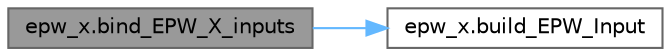 digraph "epw_x.bind_EPW_X_inputs"
{
 // LATEX_PDF_SIZE
  bgcolor="transparent";
  edge [fontname=Helvetica,fontsize=10,labelfontname=Helvetica,labelfontsize=10];
  node [fontname=Helvetica,fontsize=10,shape=box,height=0.2,width=0.4];
  rankdir="LR";
  Node1 [label="epw_x.bind_EPW_X_inputs",height=0.2,width=0.4,color="gray40", fillcolor="grey60", style="filled", fontcolor="black",tooltip="binds EPW inputs to outputs"];
  Node1 -> Node2 [color="steelblue1",style="solid"];
  Node2 [label="epw_x.build_EPW_Input",height=0.2,width=0.4,color="grey40", fillcolor="white", style="filled",URL="$d1/d82/namespaceepw__x.html#ab896e9370697a079f1dbb4b4d093c031",tooltip="builds EPW input file"];
}
